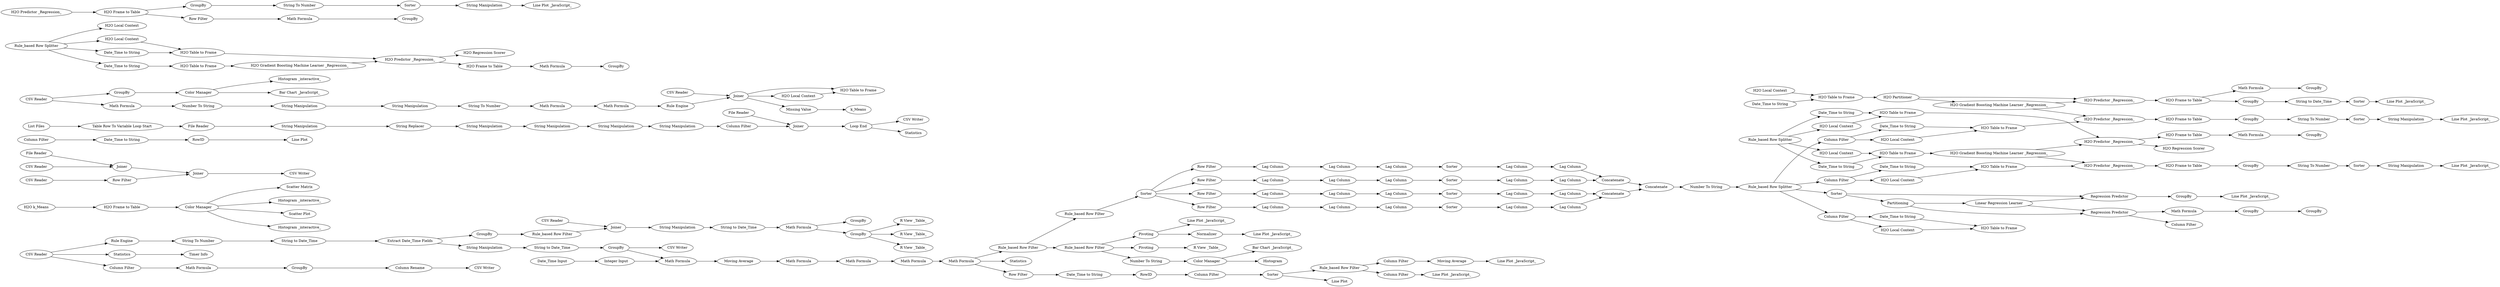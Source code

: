 digraph {
	"9065417378144292370_302" [label="R View _Table_"]
	"-7584720919275804220_399" [label="Math Formula"]
	"-4448492634879053513_204" [label="Rule_based Row Filter"]
	"-1591840925664639499_296" [label=GroupBy]
	"-1591840925664639499_303" [label="R View _Table_"]
	"-7584720919275804220_404" [label="H2O Frame to Table"]
	"1276215602664273861_425" [label="Scatter Matrix"]
	"-4448492634879053513_30" [label=Sorter]
	"3484083399031624103_234" [label=GroupBy]
	"1276215602664273861_333" [label="Row Filter"]
	"1276215602664273861_354" [label="Lag Column"]
	"1276215602664273861_370" [label="Lag Column"]
	"-7584720919275804220_397" [label="H2O Frame to Table"]
	"1879574261317162228_265" [label="Date_Time to String"]
	"1276215602664273861_355" [label="Lag Column"]
	"1276215602664273861_309" [label="String Manipulation"]
	"-7598601007910138788_220" [label=GroupBy]
	"-7598601007910138788_215" [label=GroupBy]
	"1276215602664273861_3" [label="String to Date_Time"]
	"2491176446843209263_283" [label=Normalizer]
	"1276215602664273861_339" [label="Rule_based Row Filter"]
	"1276215602664273861_312" [label="String Manipulation"]
	"1276215602664273861_319" [label="Column Filter"]
	"3484083399031624103_233" [label=Sorter]
	"1276215602664273861_346" [label="Lag Column"]
	"1276215602664273861_322" [label="File Reader"]
	"1276215602664273861_334" [label="CSV Writer"]
	"1276215602664273861_406" [label="Math Formula"]
	"-7584720919275804220_392" [label="H2O Local Context"]
	"-7426753289097884500_387" [label="H2O Local Context"]
	"1276215602664273861_321" [label="File Reader"]
	"1259688105323518129_411" [label="Column Rename"]
	"-7598601007910138788_209" [label=Partitioning]
	"1276215602664273861_307" [label="Loop End"]
	"-1591840925664639499_292" [label=GroupBy]
	"-7584720919275804220_385" [label="Date_Time to String"]
	"-7426753289097884500_407" [label="Math Formula"]
	"-4448492634879053513_200" [label=RowID]
	"1276215602664273861_308" [label="CSV Writer"]
	"1276215602664273861_331" [label="CSV Reader"]
	"1276215602664273861_372" [label="Lag Column"]
	"1276215602664273861_245" [label=GroupBy]
	"1276215602664273861_376" [label=Concatenate]
	"1276215602664273861_269" [label="Histogram _interactive_"]
	"1276215602664273861_306" [label="File Reader"]
	"-7584720919275804220_411" [label=Sorter]
	"1276215602664273861_357" [label=Sorter]
	"1879574261317162228_280" [label="Column Filter"]
	"4053522428750588133_279" [label="Bar Chart _JavaScript_"]
	"-7426753289097884500_220" [label=GroupBy]
	"-7584720919275804220_398" [label=GroupBy]
	"1276215602664273861_420" [label="Color Manager"]
	"-7426753289097884500_383" [label="Rule_based Row Splitter"]
	"-7584720919275804220_390" [label="H2O Gradient Boosting Machine Learner _Regression_"]
	"-4448492634879053513_238" [label="Column Filter"]
	"-1591840925664639499_299" [label="String Manipulation"]
	"1276215602664273861_351" [label="Lag Column"]
	"1276215602664273861_348" [label="Lag Column"]
	"-7426753289097884500_390" [label="H2O Gradient Boosting Machine Learner _Regression_"]
	"2491176446843209263_263" [label="Line Plot _JavaScript_"]
	"3484083399031624103_230" [label="Line Plot _JavaScript_"]
	"1259688105323518129_409" [label=GroupBy]
	"3484083399031624103_401" [label="H2O Predictor _Regression_"]
	"-4448492634879053513_205" [label="Column Filter"]
	"4053522428750588133_278" [label="Color Manager"]
	"-4448492634879053513_202" [label="Line Plot _JavaScript_"]
	"1276215602664273861_320" [label=Joiner]
	"1276215602664273861_422" [label="Histogram _interactive_"]
	"1276215602664273861_1" [label="CSV Reader"]
	"-7584720919275804220_400" [label="H2O Regression Scorer"]
	"-1591840925664639499_300" [label="Math Formula"]
	"3484083399031624103_392" [label="H2O Local Context"]
	"1276215602664273861_4" [label="Extract Date_Time Fields"]
	"1276215602664273861_332" [label=Joiner]
	"-7598601007910138788_216" [label="Line Plot _JavaScript_"]
	"3484083399031624103_402" [label="Column Filter"]
	"1276215602664273861_242" [label="String Manipulation"]
	"1276215602664273861_430" [label="Timer Info"]
	"3484083399031624103_216" [label="Line Plot _JavaScript_"]
	"3484083399031624103_394" [label="H2O Table to Frame"]
	"1276215602664273861_375" [label="Lag Column"]
	"3484083399031624103_19" [label="String Manipulation"]
	"1276215602664273861_336" [label="Math Formula"]
	"1276215602664273861_418" [label="H2O k_Means"]
	"-7584720919275804220_402" [label="Column Filter"]
	"1276215602664273861_218" [label="H2O Table to Frame"]
	"-1116280704074377583_8" [label="Integer Input"]
	"-7426753289097884500_410" [label="H2O Local Context"]
	"-7598601007910138788_214" [label="Math Formula"]
	"-1591840925664639499_305" [label=GroupBy]
	"1276215602664273861_305" [label="Table Row To Variable Loop Start"]
	"-7598601007910138788_217" [label=Sorter]
	"-7584720919275804220_393" [label="Date_Time to String"]
	"1259688105323518129_408" [label="Math Formula"]
	"1276215602664273861_255" [label="String to Date_Time"]
	"-7584720919275804220_396" [label="H2O Predictor _Regression_"]
	"-7584720919275804220_403" [label="H2O Local Context"]
	"1276215602664273861_203" [label="Rule_based Row Filter"]
	"1276215602664273861_325" [label="CSV Reader"]
	"3484083399031624103_3" [label="String to Date_Time"]
	"-1591840925664639499_304" [label="R View _Table_"]
	"-7426753289097884500_394" [label="H2O Table to Frame"]
	"-1591840925664639499_302" [label="R View _Table_"]
	"1276215602664273861_405" [label="String To Number"]
	"4053522428750588133_267" [label=Histogram]
	"-7426753289097884500_385" [label="Date_Time to String"]
	"1276215602664273861_374" [label="Lag Column"]
	"-7584720919275804220_19" [label="String Manipulation"]
	"3484083399031624103_393" [label="Date_Time to String"]
	"1276215602664273861_335" [label="Moving Average"]
	"1276215602664273861_350" [label="Lag Column"]
	"1276215602664273861_353" [label="Lag Column"]
	"-7426753289097884500_411" [label="Date_Time to String"]
	"-7426753289097884500_406" [label=GroupBy]
	"-4448492634879053513_29" [label="Line Plot"]
	"-7426753289097884500_408" [label="Row Filter"]
	"1276215602664273861_246" [label="String To Number"]
	"3484083399031624103_222" [label="H2O Partitioner"]
	"4053522428750588133_268" [label="Number To String"]
	"3484083399031624103_227" [label="H2O Frame to Table"]
	"1276215602664273861_304" [label="List Files"]
	"1276215602664273861_349" [label="Lag Column"]
	"-1591840925664639499_293" [label="Rule_based Row Filter"]
	"-7584720919275804220_383" [label="Rule_based Row Splitter"]
	"-7598601007910138788_219" [label="Regression Predictor"]
	"1276215602664273861_340" [label=Sorter]
	"-4448492634879053513_201" [label="Date_Time to String"]
	"1276215602664273861_356" [label="Lag Column"]
	"1276215602664273861_6" [label=Statistics]
	"-1591840925664639499_298" [label="String to Date_Time"]
	"1276215602664273861_314" [label="String Manipulation"]
	"-7426753289097884500_398" [label=GroupBy]
	"1276215602664273861_415" [label=Statistics]
	"-7426753289097884500_386" [label="H2O Table to Frame"]
	"1276215602664273861_403" [label="Number To String"]
	"1276215602664273861_250" [label="Rule Engine"]
	"-7584720919275804220_386" [label="H2O Table to Frame"]
	"1276215602664273861_217" [label="H2O Local Context"]
	"1276215602664273861_277" [label="Color Manager"]
	"1276215602664273861_310" [label="String Replacer"]
	"3484083399031624103_409" [label=Sorter]
	"1276215602664273861_2" [label="CSV Reader"]
	"-7426753289097884500_403" [label="H2O Frame to Table"]
	"1276215602664273861_240" [label="Number To String"]
	"1879574261317162228_261" [label="Line Plot"]
	"1259688105323518129_410" [label="Column Filter"]
	"3484083399031624103_403" [label="H2O Frame to Table"]
	"1276215602664273861_323" [label=Joiner]
	"-7426753289097884500_19" [label="String Manipulation"]
	"-7426753289097884500_400" [label="H2O Regression Scorer"]
	"-7598601007910138788_221" [label="Column Filter"]
	"1276215602664273861_414" [label=Joiner]
	"-1116280704074377583_7" [label="Date_Time Input"]
	"3484083399031624103_217" [label="H2O Local Context"]
	"1276215602664273861_369" [label=Concatenate]
	"3484083399031624103_220" [label="H2O Gradient Boosting Machine Learner _Regression_"]
	"-7426753289097884500_401" [label="H2O Predictor _Regression_"]
	"1276215602664273861_432" [label=Statistics]
	"3484083399031624103_404" [label=GroupBy]
	"1276215602664273861_338" [label="Math Formula"]
	"1276215602664273861_363" [label=Sorter]
	"1276215602664273861_366" [label=Sorter]
	"1276215602664273861_404" [label="Math Formula"]
	"1276215602664273861_343" [label="Row Filter"]
	"9065417378144292370_260" [label=Pivoting]
	"1276215602664273861_253" [label="String Manipulation"]
	"1259688105323518129_412" [label="CSV Writer"]
	"1276215602664273861_16" [label="Math Formula"]
	"3484083399031624103_229" [label=GroupBy]
	"1276215602664273861_419" [label="H2O Frame to Table"]
	"3484083399031624103_231" [label="Date_Time to String"]
	"1276215602664273861_270" [label=GroupBy]
	"-4448492634879053513_236" [label="Moving Average"]
	"-7584720919275804220_216" [label="Line Plot _JavaScript_"]
	"3484083399031624103_405" [label="String To Number"]
	"1276215602664273861_318" [label="String Manipulation"]
	"1276215602664273861_239" [label="String Manipulation"]
	"-4448492634879053513_237" [label="Line Plot _JavaScript_"]
	"1276215602664273861_417" [label=k_Means]
	"-7584720919275804220_220" [label=GroupBy]
	"1276215602664273861_18" [label="Rule_based Row Filter"]
	"-7426753289097884500_396" [label="H2O Predictor _Regression_"]
	"-7584720919275804220_401" [label="H2O Predictor _Regression_"]
	"-7426753289097884500_402" [label="Column Filter"]
	"1276215602664273861_382" [label="Rule_based Row Splitter"]
	"1276215602664273861_424" [label="Scatter Plot"]
	"1276215602664273861_426" [label="Missing Value"]
	"-4448492634879053513_28" [label="Column Filter"]
	"-7584720919275804220_405" [label="Date_Time to String"]
	"-7426753289097884500_405" [label="String To Number"]
	"-7426753289097884500_393" [label="Date_Time to String"]
	"3484083399031624103_218" [label="H2O Table to Frame"]
	"1276215602664273861_313" [label="String Manipulation"]
	"1879574261317162228_263" [label="Line Plot _JavaScript_"]
	"1276215602664273861_352" [label="Lag Column"]
	"-1591840925664639499_295" [label=Joiner]
	"-7426753289097884500_399" [label="Math Formula"]
	"1276215602664273861_345" [label="Lag Column"]
	"3484083399031624103_225" [label="H2O Predictor _Regression_"]
	"3484083399031624103_228" [label="Math Formula"]
	"-7598601007910138788_218" [label=GroupBy]
	"-7584720919275804220_394" [label="H2O Table to Frame"]
	"1276215602664273861_359" [label="Lag Column"]
	"1276215602664273861_407" [label="Rule Engine"]
	"-7584720919275804220_410" [label="String To Number"]
	"-7426753289097884500_216" [label="Line Plot _JavaScript_"]
	"1276215602664273861_342" [label="Row Filter"]
	"1276215602664273861_373" [label="Lag Column"]
	"-7426753289097884500_404" [label=Sorter]
	"-7598601007910138788_210" [label="Regression Predictor"]
	"-7598601007910138788_211" [label="Linear Regression Learner"]
	"-1591840925664639499_294" [label="CSV Reader"]
	"1276215602664273861_344" [label="Row Filter"]
	"1879574261317162228_264" [label=RowID]
	"1276215602664273861_341" [label="Row Filter"]
	"-7426753289097884500_409" [label="H2O Table to Frame"]
	"1276215602664273861_337" [label="Math Formula"]
	"1276215602664273861_347" [label="Lag Column"]
	"-7426753289097884500_392" [label="H2O Local Context"]
	"2491176446843209263_260" [label=Pivoting]
	"1276215602664273861_371" [label="Lag Column"]
	"-7426753289097884500_397" [label="H2O Frame to Table"]
	"1276215602664273861_423" [label="Histogram _interactive_"]
	"-7584720919275804220_387" [label="H2O Local Context"]
	"1276215602664273861_243" [label="Math Formula"]
	"1276215602664273861_360" [label=Sorter]
	"1276215602664273861_358" [label="Lag Column"]
	"1276215602664273861_413" [label="CSV Reader"]
	"1276215602664273861_5" [label="Math Formula"]
	"1276215602664273861_276" [label="Bar Chart _JavaScript_"]
	"1276215602664273861_431" [label="CSV Writer"]
	"-4448492634879053513_27" [label="Row Filter"]
	"-7584720919275804220_406" [label="H2O Table to Frame"]
	"1276215602664273861_377" [label=Concatenate]
	"-4448492634879053513_30" -> "-4448492634879053513_29"
	"1276215602664273861_407" -> "1276215602664273861_414"
	"1276215602664273861_322" -> "1276215602664273861_320"
	"1879574261317162228_264" -> "1879574261317162228_261"
	"1276215602664273861_414" -> "1276215602664273861_217"
	"-7598601007910138788_215" -> "-7598601007910138788_218"
	"1276215602664273861_348" -> "1276215602664273861_349"
	"-4448492634879053513_236" -> "-4448492634879053513_237"
	"-1591840925664639499_295" -> "-1591840925664639499_299"
	"-7584720919275804220_390" -> "-7584720919275804220_401"
	"1276215602664273861_420" -> "1276215602664273861_423"
	"-1591840925664639499_296" -> "-1591840925664639499_304"
	"-7426753289097884500_409" -> "-7426753289097884500_396"
	"1276215602664273861_344" -> "1276215602664273861_356"
	"3484083399031624103_227" -> "3484083399031624103_234"
	"1276215602664273861_341" -> "1276215602664273861_345"
	"1276215602664273861_382" -> "3484083399031624103_402"
	"3484083399031624103_401" -> "3484083399031624103_403"
	"1276215602664273861_217" -> "1276215602664273861_218"
	"1276215602664273861_357" -> "1276215602664273861_358"
	"-7426753289097884500_19" -> "-7426753289097884500_216"
	"1276215602664273861_16" -> "1276215602664273861_203"
	"-7426753289097884500_383" -> "-7426753289097884500_410"
	"-7598601007910138788_210" -> "-7598601007910138788_221"
	"-1116280704074377583_8" -> "1276215602664273861_5"
	"-7598601007910138788_217" -> "-7598601007910138788_219"
	"1276215602664273861_246" -> "1276215602664273861_3"
	"-4448492634879053513_200" -> "-4448492634879053513_28"
	"1276215602664273861_349" -> "1276215602664273861_350"
	"-7584720919275804220_397" -> "-7584720919275804220_399"
	"-7584720919275804220_411" -> "-7584720919275804220_19"
	"1276215602664273861_307" -> "1276215602664273861_308"
	"3484083399031624103_404" -> "3484083399031624103_405"
	"1276215602664273861_18" -> "9065417378144292370_260"
	"1276215602664273861_370" -> "1276215602664273861_369"
	"-7598601007910138788_220" -> "-7598601007910138788_216"
	"-4448492634879053513_238" -> "-4448492634879053513_236"
	"-7426753289097884500_392" -> "-7426753289097884500_394"
	"-7598601007910138788_211" -> "-7598601007910138788_210"
	"-4448492634879053513_205" -> "-4448492634879053513_202"
	"2491176446843209263_260" -> "2491176446843209263_283"
	"-7584720919275804220_399" -> "-7584720919275804220_398"
	"1276215602664273861_340" -> "1276215602664273861_342"
	"3484083399031624103_402" -> "3484083399031624103_393"
	"1276215602664273861_353" -> "1276215602664273861_351"
	"1276215602664273861_347" -> "1276215602664273861_357"
	"-1116280704074377583_7" -> "-1116280704074377583_8"
	"4053522428750588133_268" -> "4053522428750588133_278"
	"1276215602664273861_338" -> "1276215602664273861_16"
	"-4448492634879053513_204" -> "-4448492634879053513_238"
	"-7426753289097884500_405" -> "-7426753289097884500_404"
	"1276215602664273861_18" -> "4053522428750588133_268"
	"1276215602664273861_339" -> "1276215602664273861_340"
	"1276215602664273861_2" -> "1276215602664273861_270"
	"-7598601007910138788_210" -> "-7598601007910138788_214"
	"1276215602664273861_419" -> "1276215602664273861_420"
	"-1591840925664639499_296" -> "-1591840925664639499_303"
	"4053522428750588133_278" -> "4053522428750588133_279"
	"-7426753289097884500_410" -> "-7426753289097884500_409"
	"1276215602664273861_1" -> "1259688105323518129_410"
	"-7426753289097884500_402" -> "-7426753289097884500_392"
	"-7598601007910138788_214" -> "-7598601007910138788_215"
	"1276215602664273861_307" -> "1276215602664273861_432"
	"1276215602664273861_406" -> "1276215602664273861_407"
	"-1591840925664639499_292" -> "-1591840925664639499_293"
	"1276215602664273861_245" -> "1276215602664273861_5"
	"1276215602664273861_277" -> "1276215602664273861_276"
	"3484083399031624103_405" -> "3484083399031624103_409"
	"1276215602664273861_426" -> "1276215602664273861_417"
	"1276215602664273861_332" -> "1276215602664273861_334"
	"1276215602664273861_318" -> "1276215602664273861_310"
	"1276215602664273861_369" -> "1276215602664273861_377"
	"-7584720919275804220_386" -> "-7584720919275804220_390"
	"1276215602664273861_337" -> "1276215602664273861_338"
	"-7584720919275804220_405" -> "-7584720919275804220_406"
	"1276215602664273861_325" -> "1276215602664273861_323"
	"-7426753289097884500_386" -> "-7426753289097884500_390"
	"1276215602664273861_335" -> "1276215602664273861_336"
	"-7584720919275804220_402" -> "-7584720919275804220_405"
	"-7426753289097884500_383" -> "-7426753289097884500_411"
	"1276215602664273861_382" -> "-7598601007910138788_217"
	"1276215602664273861_4" -> "1276215602664273861_253"
	"-7598601007910138788_209" -> "-7598601007910138788_210"
	"-7584720919275804220_220" -> "-7584720919275804220_410"
	"-7584720919275804220_396" -> "-7584720919275804220_397"
	"-7598601007910138788_209" -> "-7598601007910138788_211"
	"1276215602664273861_203" -> "1276215602664273861_339"
	"1276215602664273861_320" -> "1276215602664273861_307"
	"3484083399031624103_233" -> "3484083399031624103_230"
	"-7426753289097884500_393" -> "-7426753289097884500_394"
	"-4448492634879053513_204" -> "-4448492634879053513_205"
	"1276215602664273861_374" -> "1276215602664273861_376"
	"1276215602664273861_342" -> "1276215602664273861_348"
	"-4448492634879053513_201" -> "-4448492634879053513_200"
	"-7426753289097884500_399" -> "-7426753289097884500_398"
	"3484083399031624103_19" -> "3484083399031624103_216"
	"-7584720919275804220_383" -> "-7584720919275804220_385"
	"-7584720919275804220_19" -> "-7584720919275804220_216"
	"3484083399031624103_3" -> "3484083399031624103_233"
	"1276215602664273861_420" -> "1276215602664273861_424"
	"1276215602664273861_312" -> "1276215602664273861_313"
	"-7426753289097884500_402" -> "-7426753289097884500_393"
	"1276215602664273861_16" -> "-4448492634879053513_27"
	"1259688105323518129_411" -> "1259688105323518129_412"
	"1259688105323518129_410" -> "1259688105323518129_408"
	"3484083399031624103_402" -> "3484083399031624103_392"
	"1276215602664273861_323" -> "1276215602664273861_332"
	"-4448492634879053513_28" -> "-4448492634879053513_30"
	"1276215602664273861_333" -> "1276215602664273861_332"
	"3484083399031624103_220" -> "3484083399031624103_401"
	"3484083399031624103_222" -> "3484083399031624103_220"
	"1276215602664273861_350" -> "1276215602664273861_360"
	"1276215602664273861_366" -> "1276215602664273861_375"
	"1276215602664273861_336" -> "1276215602664273861_337"
	"-1591840925664639499_300" -> "-1591840925664639499_296"
	"1276215602664273861_255" -> "1276215602664273861_245"
	"1276215602664273861_340" -> "1276215602664273861_341"
	"1276215602664273861_2" -> "1276215602664273861_243"
	"1276215602664273861_277" -> "1276215602664273861_269"
	"1276215602664273861_346" -> "1276215602664273861_347"
	"3484083399031624103_222" -> "3484083399031624103_225"
	"-1591840925664639499_296" -> "-1591840925664639499_302"
	"-7426753289097884500_408" -> "-7426753289097884500_407"
	"-7584720919275804220_383" -> "-7584720919275804220_393"
	"1276215602664273861_3" -> "1276215602664273861_4"
	"2491176446843209263_260" -> "1879574261317162228_263"
	"1276215602664273861_375" -> "1276215602664273861_374"
	"3484083399031624103_217" -> "3484083399031624103_218"
	"1276215602664273861_253" -> "1276215602664273861_255"
	"1276215602664273861_242" -> "1276215602664273861_405"
	"1276215602664273861_358" -> "1276215602664273861_359"
	"-7426753289097884500_403" -> "-7426753289097884500_220"
	"-7584720919275804220_406" -> "-7584720919275804220_401"
	"1276215602664273861_16" -> "1276215602664273861_6"
	"1276215602664273861_305" -> "1276215602664273861_306"
	"1276215602664273861_5" -> "1276215602664273861_335"
	"1276215602664273861_314" -> "1276215602664273861_319"
	"1276215602664273861_270" -> "1276215602664273861_277"
	"1276215602664273861_306" -> "1276215602664273861_318"
	"-7426753289097884500_383" -> "-7426753289097884500_385"
	"-1591840925664639499_298" -> "-1591840925664639499_300"
	"1276215602664273861_4" -> "-1591840925664639499_292"
	"3484083399031624103_225" -> "3484083399031624103_227"
	"1276215602664273861_18" -> "2491176446843209263_260"
	"3484083399031624103_234" -> "3484083399031624103_3"
	"-7426753289097884500_396" -> "-7426753289097884500_397"
	"3484083399031624103_394" -> "3484083399031624103_401"
	"3484083399031624103_228" -> "3484083399031624103_229"
	"1879574261317162228_265" -> "1879574261317162228_264"
	"-1591840925664639499_293" -> "-1591840925664639499_295"
	"-7584720919275804220_410" -> "-7584720919275804220_411"
	"-7426753289097884500_385" -> "-7426753289097884500_386"
	"1276215602664273861_404" -> "1276215602664273861_406"
	"1276215602664273861_1" -> "1276215602664273861_415"
	"-7584720919275804220_385" -> "-7584720919275804220_386"
	"-7426753289097884500_396" -> "-7426753289097884500_400"
	"-7584720919275804220_393" -> "-7584720919275804220_394"
	"1276215602664273861_319" -> "1276215602664273861_320"
	"1276215602664273861_373" -> "1276215602664273861_372"
	"1276215602664273861_310" -> "1276215602664273861_309"
	"1276215602664273861_360" -> "1276215602664273861_371"
	"1276215602664273861_313" -> "1276215602664273861_314"
	"-7584720919275804220_403" -> "-7584720919275804220_406"
	"1276215602664273861_354" -> "1276215602664273861_355"
	"4053522428750588133_278" -> "4053522428750588133_267"
	"-7584720919275804220_404" -> "-7584720919275804220_220"
	"1276215602664273861_420" -> "1276215602664273861_422"
	"1276215602664273861_239" -> "1276215602664273861_242"
	"9065417378144292370_260" -> "9065417378144292370_302"
	"1276215602664273861_363" -> "1276215602664273861_373"
	"1276215602664273861_372" -> "1276215602664273861_376"
	"1276215602664273861_203" -> "1276215602664273861_18"
	"-7598601007910138788_211" -> "-7598601007910138788_219"
	"3484083399031624103_218" -> "3484083399031624103_222"
	"1276215602664273861_240" -> "1276215602664273861_239"
	"1276215602664273861_414" -> "1276215602664273861_218"
	"-7584720919275804220_383" -> "-7584720919275804220_387"
	"-1591840925664639499_300" -> "-1591840925664639499_305"
	"-7584720919275804220_383" -> "-7584720919275804220_392"
	"1276215602664273861_377" -> "1276215602664273861_403"
	"-7426753289097884500_407" -> "-7426753289097884500_406"
	"1276215602664273861_355" -> "1276215602664273861_366"
	"1259688105323518129_408" -> "1259688105323518129_409"
	"3484083399031624103_392" -> "3484083399031624103_394"
	"1276215602664273861_376" -> "1276215602664273861_377"
	"1276215602664273861_352" -> "1276215602664273861_363"
	"-7426753289097884500_401" -> "-7426753289097884500_403"
	"-7584720919275804220_392" -> "-7584720919275804220_394"
	"1276215602664273861_382" -> "-7584720919275804220_402"
	"-7426753289097884500_220" -> "-7426753289097884500_405"
	"1879574261317162228_280" -> "1879574261317162228_265"
	"-7598601007910138788_219" -> "-7598601007910138788_220"
	"-4448492634879053513_30" -> "-4448492634879053513_204"
	"1276215602664273861_351" -> "1276215602664273861_352"
	"1276215602664273861_345" -> "1276215602664273861_346"
	"1276215602664273861_304" -> "1276215602664273861_305"
	"1276215602664273861_243" -> "1276215602664273861_240"
	"3484083399031624103_220" -> "3484083399031624103_225"
	"2491176446843209263_283" -> "2491176446843209263_263"
	"3484083399031624103_231" -> "3484083399031624103_218"
	"1276215602664273861_418" -> "1276215602664273861_419"
	"1276215602664273861_420" -> "1276215602664273861_425"
	"1276215602664273861_415" -> "1276215602664273861_430"
	"-7584720919275804220_394" -> "-7584720919275804220_396"
	"-7584720919275804220_396" -> "-7584720919275804220_400"
	"1276215602664273861_359" -> "1276215602664273861_369"
	"1276215602664273861_356" -> "1276215602664273861_354"
	"1276215602664273861_340" -> "1276215602664273861_344"
	"3484083399031624103_227" -> "3484083399031624103_228"
	"1276215602664273861_309" -> "1276215602664273861_312"
	"3484083399031624103_393" -> "3484083399031624103_394"
	"1276215602664273861_331" -> "1276215602664273861_333"
	"-7426753289097884500_397" -> "-7426753289097884500_399"
	"1276215602664273861_1" -> "1276215602664273861_250"
	"1276215602664273861_414" -> "1276215602664273861_426"
	"1276215602664273861_405" -> "1276215602664273861_404"
	"-4448492634879053513_27" -> "-4448492634879053513_201"
	"1276215602664273861_343" -> "1276215602664273861_353"
	"1276215602664273861_413" -> "1276215602664273861_414"
	"1276215602664273861_250" -> "1276215602664273861_246"
	"-7426753289097884500_411" -> "-7426753289097884500_409"
	"3484083399031624103_403" -> "3484083399031624103_404"
	"-1591840925664639499_294" -> "-1591840925664639499_295"
	"1259688105323518129_409" -> "1259688105323518129_411"
	"1276215602664273861_245" -> "1276215602664273861_431"
	"-7426753289097884500_383" -> "-7426753289097884500_387"
	"-1591840925664639499_299" -> "-1591840925664639499_298"
	"-7426753289097884500_404" -> "-7426753289097884500_19"
	"1276215602664273861_371" -> "1276215602664273861_370"
	"1276215602664273861_321" -> "1276215602664273861_323"
	"-7426753289097884500_403" -> "-7426753289097884500_408"
	"-7584720919275804220_402" -> "-7584720919275804220_403"
	"1276215602664273861_340" -> "1276215602664273861_343"
	"1276215602664273861_382" -> "-7426753289097884500_402"
	"1276215602664273861_403" -> "1276215602664273861_382"
	"-7426753289097884500_390" -> "-7426753289097884500_396"
	"-7598601007910138788_217" -> "-7598601007910138788_209"
	"-7584720919275804220_401" -> "-7584720919275804220_404"
	"3484083399031624103_409" -> "3484083399031624103_19"
	"-7584720919275804220_390" -> "-7584720919275804220_396"
	"-7584720919275804220_387" -> "-7584720919275804220_386"
	rankdir=LR
}
